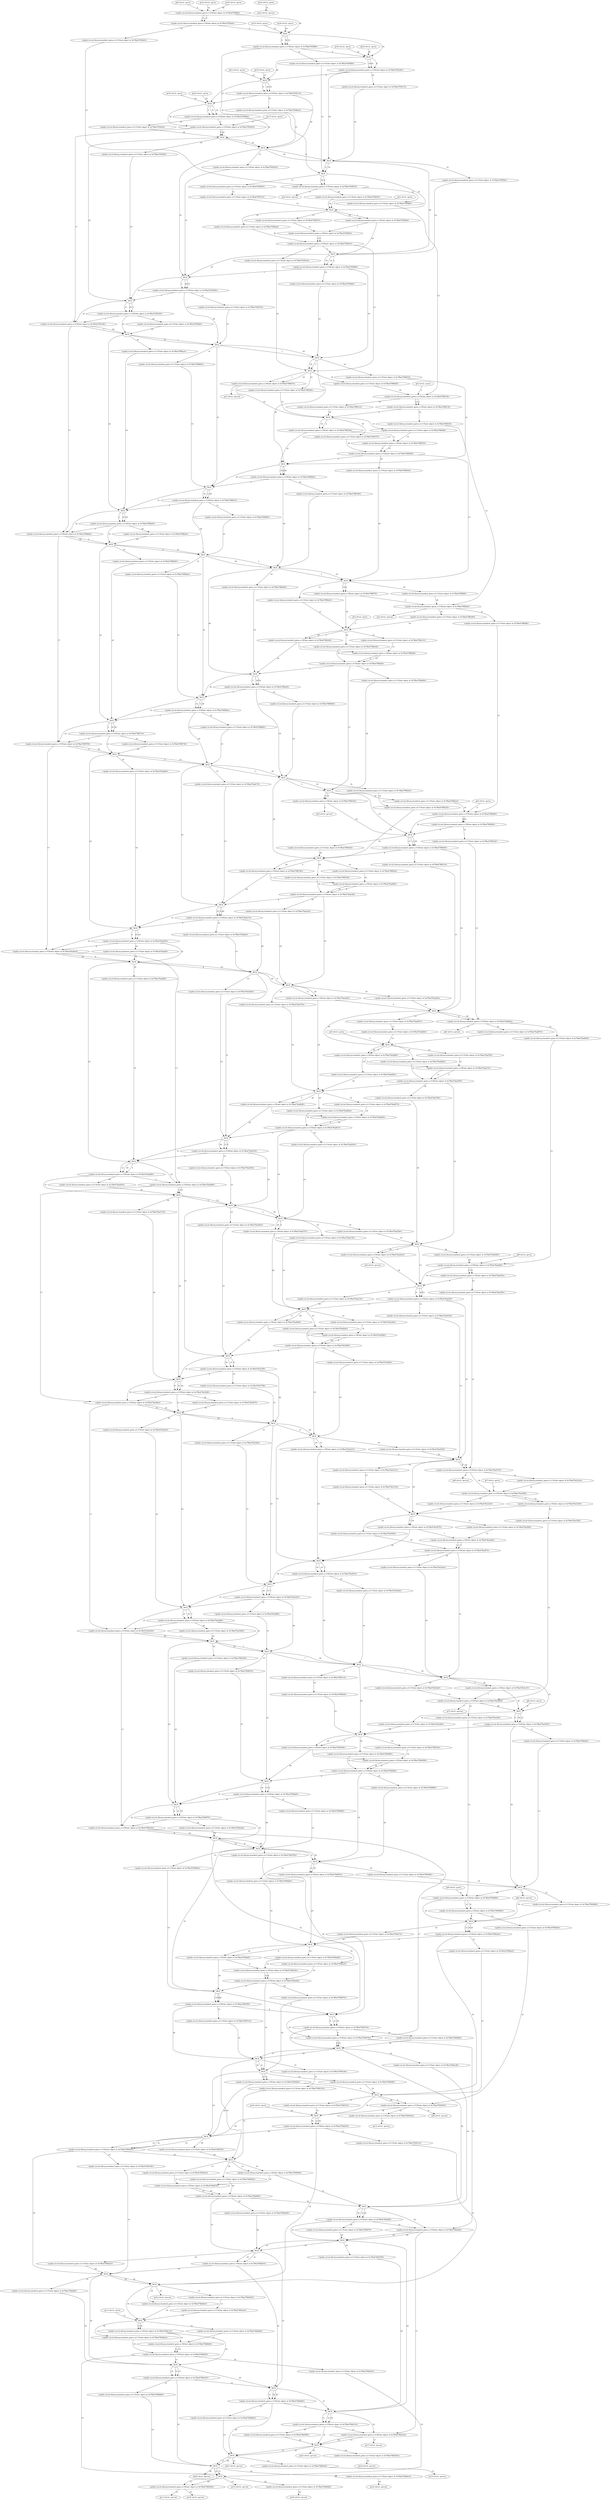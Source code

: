 digraph G {
0 [label="q(0) (d=2), op=in", qubits="0", matrix="None", ancilla=false];
1 [label="q(1) (d=2), op=in", qubits="1", matrix="None", ancilla=false];
2 [label="q(2) (d=2), op=in", qubits="2", matrix="None", ancilla=false];
3 [label="q(3) (d=2), op=in", qubits="3", matrix="None", ancilla=false];
4 [label="q(4) (d=2), op=in", qubits="4", matrix="None", ancilla=false];
5 [label="q(5) (d=2), op=in", qubits="5", matrix="None", ancilla=false];
6 [label="q(6) (d=2), op=in", qubits="6", matrix="None", ancilla=false];
7 [label="q(7) (d=2), op=in", qubits="7", matrix="None", ancilla=false];
8 [label="q(8) (d=2), op=in", qubits="8", matrix="None", ancilla=false];
9 [label="q(9) (d=2), op=in", qubits="9", matrix="None", ancilla=false];
10 [label="q(10) (d=2), op=in", qubits="10", matrix="None", ancilla=false];
11 [label="q(11) (d=2), op=in", qubits="11", matrix="None", ancilla=false];
12 [label="q(12) (d=2), op=in", qubits="12", matrix="None", ancilla=false];
13 [label="q(13) (d=2), op=in", qubits="13", matrix="None", ancilla=false];
14 [label="q(14) (d=2), op=in", qubits="14", matrix="None", ancilla=false];
15 [label="q(15) (d=2), op=in", qubits="15", matrix="None", ancilla=false];
16 [label="q(16) (d=2), op=in", qubits="16", matrix="None", ancilla=false];
17 [label="q(17) (d=2), op=in", qubits="17", matrix="None", ancilla=false];
18 [label="q(18) (d=2), op=in", qubits="18", matrix="None", ancilla=true];
19 [label="q(19) (d=2), op=in", qubits="19", matrix="None", ancilla=true];
20 [label="q(20) (d=2), op=in", qubits="20", matrix="None", ancilla=true];
21 [label="q(21) (d=2), op=in", qubits="21", matrix="None", ancilla=true];
22 [label="q(22) (d=2), op=in", qubits="22", matrix="None", ancilla=true];
23 [label="q(23) (d=2), op=in", qubits="23", matrix="None", ancilla=false];
24 [label="<qiskit.circuit.library.standard_gates.x.CCXGate object at 0x7f8a4795ff40>", qubits="0,12,18", matrix="[[0, 1], [1, 0]]"];
25 [label="<qiskit.circuit.library.standard_gates.x.CXGate object at 0x7f8a4795feb0>", qubits="0,12", matrix="[[0, 1], [1, 0]]"];
26 [label="<qiskit.circuit.library.standard_gates.u3.U3Gate object at 0x7f8a4795fdc0>", qubits="12", matrix="[[0, 1], [1, 0]]"];
27 [label="MCX", qubits="0,13,18,19", matrix="[[0, 1], [1, 0]]"];
28 [label="<qiskit.circuit.library.standard_gates.x.CCXGate object at 0x7f8a4795fdf0>", qubits="0,18,13", matrix="[[0, 1], [1, 0]]"];
29 [label="<qiskit.circuit.library.standard_gates.u3.U3Gate object at 0x7f8a4795fd90>", qubits="13", matrix="[[0, 1], [1, 0]]"];
30 [label="MCX", qubits="0,14,19,20", matrix="[[0, 1], [1, 0]]"];
31 [label="<qiskit.circuit.library.standard_gates.x.CCXGate object at 0x7f8a4795fcd0>", qubits="0,19,14", matrix="[[0, 1], [1, 0]]"];
32 [label="<qiskit.circuit.library.standard_gates.u3.U3Gate object at 0x7f8a4795fc70>", qubits="14", matrix="[[0, 1], [1, 0]]"];
33 [label="MCX", qubits="0,15,20,21", matrix="[[0, 1], [1, 0]]"];
34 [label="<qiskit.circuit.library.standard_gates.x.CCXGate object at 0x7f8a4795fc10>", qubits="0,20,15", matrix="[[0, 1], [1, 0]]"];
35 [label="<qiskit.circuit.library.standard_gates.u3.U3Gate object at 0x7f8a4795fbe0>", qubits="15", matrix="[[0, 1], [1, 0]]"];
36 [label="MCX", qubits="0,16,21,22", matrix="[[0, 1], [1, 0]]"];
37 [label="<qiskit.circuit.library.standard_gates.x.CCXGate object at 0x7f8a4795fb80>", qubits="0,21,16", matrix="[[0, 1], [1, 0]]"];
38 [label="<qiskit.circuit.library.standard_gates.x.CCXGate object at 0x7f8a4795fb50>", qubits="0,22,17", matrix="[[0, 1], [1, 0]]"];
39 [label="<qiskit.circuit.library.standard_gates.u3.U3Gate object at 0x7f8a4795fac0>", qubits="16", matrix="[[0, 1], [1, 0]]"];
40 [label="MCX", qubits="0,16,21,22", matrix="[[0, 1], [1, 0]]"];
41 [label="MCX", qubits="0,15,20,21", matrix="[[0, 1], [1, 0]]"];
42 [label="MCX", qubits="0,14,19,20", matrix="[[0, 1], [1, 0]]"];
43 [label="MCX", qubits="0,13,18,19", matrix="[[0, 1], [1, 0]]"];
44 [label="<qiskit.circuit.library.standard_gates.x.CCXGate object at 0x7f8a4795f970>", qubits="0,12,18", matrix="[[0, 1], [1, 0]]"];
45 [label="<qiskit.circuit.library.standard_gates.u3.U3Gate object at 0x7f8a4795f910>", qubits="18", matrix="[[0, 1], [1, 0]]"];
46 [label="<qiskit.circuit.library.standard_gates.u3.U3Gate object at 0x7f8a4795f880>", qubits="12", matrix="[[0, 1], [1, 0]]"];
47 [label="<qiskit.circuit.library.standard_gates.u3.U3Gate object at 0x7f8a4795f850>", qubits="13", matrix="[[0, 1], [1, 0]]"];
48 [label="<qiskit.circuit.library.standard_gates.u3.U3Gate object at 0x7f8a4795f7c0>", qubits="13", matrix="[[0, 1], [1, 0]]"];
49 [label="MCX", qubits="1,13,18,19", matrix="[[0, 1], [1, 0]]"];
50 [label="<qiskit.circuit.library.standard_gates.x.CXGate object at 0x7f8a4795f6d0>", qubits="1,19", matrix="[[0, 1], [1, 0]]"];
51 [label="<qiskit.circuit.library.standard_gates.u3.U3Gate object at 0x7f8a4795f6a0>", qubits="18", matrix="[[0, 1], [1, 0]]"];
52 [label="<qiskit.circuit.library.standard_gates.u3.U3Gate object at 0x7f8a4795f670>", qubits="13", matrix="[[0, 1], [1, 0]]"];
53 [label="<qiskit.circuit.library.standard_gates.x.CXGate object at 0x7f8a4795f640>", qubits="1,13", matrix="[[0, 1], [1, 0]]"];
54 [label="<qiskit.circuit.library.standard_gates.x.CCXGate object at 0x7f8a4795f610>", qubits="1,18,13", matrix="[[0, 1], [1, 0]]"];
55 [label="<qiskit.circuit.library.standard_gates.u3.U3Gate object at 0x7f8a4795f5e0>", qubits="18", matrix="[[0, 1], [1, 0]]"];
56 [label="<qiskit.circuit.library.standard_gates.u3.U3Gate object at 0x7f8a4795f5b0>", qubits="14", matrix="[[0, 1], [1, 0]]"];
57 [label="MCX", qubits="1,14,19,20", matrix="[[0, 1], [1, 0]]"];
58 [label="<qiskit.circuit.library.standard_gates.x.CCXGate object at 0x7f8a4795f4f0>", qubits="1,19,14", matrix="[[0, 1], [1, 0]]"];
59 [label="<qiskit.circuit.library.standard_gates.u3.U3Gate object at 0x7f8a4795f460>", qubits="14", matrix="[[0, 1], [1, 0]]"];
60 [label="<qiskit.circuit.library.standard_gates.u3.U3Gate object at 0x7f8a4795f430>", qubits="15", matrix="[[0, 1], [1, 0]]"];
61 [label="MCX", qubits="1,15,20,21", matrix="[[0, 1], [1, 0]]"];
62 [label="<qiskit.circuit.library.standard_gates.x.CCXGate object at 0x7f8a4795f340>", qubits="1,20,15", matrix="[[0, 1], [1, 0]]"];
63 [label="<qiskit.circuit.library.standard_gates.u3.U3Gate object at 0x7f8a4795f310>", qubits="15", matrix="[[0, 1], [1, 0]]"];
64 [label="<qiskit.circuit.library.standard_gates.u3.U3Gate object at 0x7f8a4795f280>", qubits="16", matrix="[[0, 1], [1, 0]]"];
65 [label="MCX", qubits="1,16,21,22", matrix="[[0, 1], [1, 0]]"];
66 [label="<qiskit.circuit.library.standard_gates.x.CCXGate object at 0x7f8a4795f160>", qubits="1,21,16", matrix="[[0, 1], [1, 0]]"];
67 [label="<qiskit.circuit.library.standard_gates.x.CCXGate object at 0x7f8a4795f100>", qubits="1,22,17", matrix="[[0, 1], [1, 0]]"];
68 [label="<qiskit.circuit.library.standard_gates.u3.U3Gate object at 0x7f8a4795f0d0>", qubits="16", matrix="[[0, 1], [1, 0]]"];
69 [label="MCX", qubits="1,16,21,22", matrix="[[0, 1], [1, 0]]"];
70 [label="MCX", qubits="1,15,20,21", matrix="[[0, 1], [1, 0]]"];
71 [label="MCX", qubits="1,14,19,20", matrix="[[0, 1], [1, 0]]"];
72 [label="MCX", qubits="1,13,18,19", matrix="[[0, 1], [1, 0]]"];
73 [label="<qiskit.circuit.library.standard_gates.x.CXGate object at 0x7f8a479f6070>", qubits="1,19", matrix="[[0, 1], [1, 0]]"];
74 [label="<qiskit.circuit.library.standard_gates.u3.U3Gate object at 0x7f8a479f60d0>", qubits="18", matrix="[[0, 1], [1, 0]]"];
75 [label="<qiskit.circuit.library.standard_gates.x.CCXGate object at 0x7f8a479f6100>", qubits="2,12,18", matrix="[[0, 1], [1, 0]]"];
76 [label="<qiskit.circuit.library.standard_gates.x.CXGate object at 0x7f8a479f6130>", qubits="2,12", matrix="[[0, 1], [1, 0]]"];
77 [label="<qiskit.circuit.library.standard_gates.u3.U3Gate object at 0x7f8a479f61c0>", qubits="18", matrix="[[0, 1], [1, 0]]"];
78 [label="<qiskit.circuit.library.standard_gates.u3.U3Gate object at 0x7f8a479f61f0>", qubits="12", matrix="[[0, 1], [1, 0]]"];
79 [label="<qiskit.circuit.library.standard_gates.u3.U3Gate object at 0x7f8a479f6280>", qubits="13", matrix="[[0, 1], [1, 0]]"];
80 [label="MCX", qubits="2,13,18,19", matrix="[[0, 1], [1, 0]]"];
81 [label="<qiskit.circuit.library.standard_gates.x.CXGate object at 0x7f8a479f6340>", qubits="2,19", matrix="[[0, 1], [1, 0]]"];
82 [label="<qiskit.circuit.library.standard_gates.u3.U3Gate object at 0x7f8a479f6370>", qubits="18", matrix="[[0, 1], [1, 0]]"];
83 [label="<qiskit.circuit.library.standard_gates.u3.U3Gate object at 0x7f8a479f64f0>", qubits="13", matrix="[[0, 1], [1, 0]]"];
84 [label="<qiskit.circuit.library.standard_gates.x.CXGate object at 0x7f8a479f6550>", qubits="2,13", matrix="[[0, 1], [1, 0]]"];
85 [label="<qiskit.circuit.library.standard_gates.x.CCXGate object at 0x7f8a479f6580>", qubits="2,18,13", matrix="[[0, 1], [1, 0]]"];
86 [label="<qiskit.circuit.library.standard_gates.u3.U3Gate object at 0x7f8a479f65e0>", qubits="18", matrix="[[0, 1], [1, 0]]"];
87 [label="<qiskit.circuit.library.standard_gates.u3.U3Gate object at 0x7f8a479f6610>", qubits="14", matrix="[[0, 1], [1, 0]]"];
88 [label="MCX", qubits="2,14,19,20", matrix="[[0, 1], [1, 0]]"];
89 [label="<qiskit.circuit.library.standard_gates.x.CCXGate object at 0x7f8a479f66d0>", qubits="2,19,14", matrix="[[0, 1], [1, 0]]"];
90 [label="<qiskit.circuit.library.standard_gates.u3.U3Gate object at 0x7f8a479f6760>", qubits="14", matrix="[[0, 1], [1, 0]]"];
91 [label="<qiskit.circuit.library.standard_gates.u3.U3Gate object at 0x7f8a479f6850>", qubits="15", matrix="[[0, 1], [1, 0]]"];
92 [label="MCX", qubits="2,15,20,21", matrix="[[0, 1], [1, 0]]"];
93 [label="<qiskit.circuit.library.standard_gates.x.CCXGate object at 0x7f8a479f6910>", qubits="2,20,15", matrix="[[0, 1], [1, 0]]"];
94 [label="<qiskit.circuit.library.standard_gates.u3.U3Gate object at 0x7f8a479f6940>", qubits="15", matrix="[[0, 1], [1, 0]]"];
95 [label="<qiskit.circuit.library.standard_gates.u3.U3Gate object at 0x7f8a479f6ac0>", qubits="16", matrix="[[0, 1], [1, 0]]"];
96 [label="MCX", qubits="2,16,21,22", matrix="[[0, 1], [1, 0]]"];
97 [label="<qiskit.circuit.library.standard_gates.x.CCXGate object at 0x7f8a479f6b50>", qubits="2,21,16", matrix="[[0, 1], [1, 0]]"];
98 [label="<qiskit.circuit.library.standard_gates.x.CCXGate object at 0x7f8a479f6bb0>", qubits="2,22,17", matrix="[[0, 1], [1, 0]]"];
99 [label="<qiskit.circuit.library.standard_gates.u3.U3Gate object at 0x7f8a479f6be0>", qubits="16", matrix="[[0, 1], [1, 0]]"];
100 [label="MCX", qubits="2,16,21,22", matrix="[[0, 1], [1, 0]]"];
101 [label="MCX", qubits="2,15,20,21", matrix="[[0, 1], [1, 0]]"];
102 [label="MCX", qubits="2,14,19,20", matrix="[[0, 1], [1, 0]]"];
103 [label="MCX", qubits="2,13,18,19", matrix="[[0, 1], [1, 0]]"];
104 [label="<qiskit.circuit.library.standard_gates.x.CXGate object at 0x7f8a479f6f70>", qubits="2,19", matrix="[[0, 1], [1, 0]]"];
105 [label="<qiskit.circuit.library.standard_gates.u3.U3Gate object at 0x7f8a479f6f40>", qubits="18", matrix="[[0, 1], [1, 0]]"];
106 [label="<qiskit.circuit.library.standard_gates.x.CCXGate object at 0x7f8a479f6eb0>", qubits="2,12,18", matrix="[[0, 1], [1, 0]]"];
107 [label="<qiskit.circuit.library.standard_gates.u3.U3Gate object at 0x7f8a479f6e80>", qubits="18", matrix="[[0, 1], [1, 0]]"];
108 [label="<qiskit.circuit.library.standard_gates.u3.U3Gate object at 0x7f8a479f6df0>", qubits="12", matrix="[[0, 1], [1, 0]]"];
109 [label="<qiskit.circuit.library.standard_gates.u3.U3Gate object at 0x7f8a479f6dc0>", qubits="13", matrix="[[0, 1], [1, 0]]"];
110 [label="MCX", qubits="3,13,18,19", matrix="[[0, 1], [1, 0]]"];
111 [label="<qiskit.circuit.library.standard_gates.x.CXGate object at 0x7f8a479f6cd0>", qubits="3,19", matrix="[[0, 1], [1, 0]]"];
112 [label="<qiskit.circuit.library.standard_gates.u3.U3Gate object at 0x7f8a479f6c40>", qubits="18", matrix="[[0, 1], [1, 0]]"];
113 [label="<qiskit.circuit.library.standard_gates.u3.U3Gate object at 0x7f8a479f6c10>", qubits="13", matrix="[[0, 1], [1, 0]]"];
114 [label="<qiskit.circuit.library.standard_gates.x.CXGate object at 0x7f8a479f6b80>", qubits="3,13", matrix="[[0, 1], [1, 0]]"];
115 [label="<qiskit.circuit.library.standard_gates.x.CCXGate object at 0x7f8a479f6af0>", qubits="3,18,13", matrix="[[0, 1], [1, 0]]"];
116 [label="<qiskit.circuit.library.standard_gates.u3.U3Gate object at 0x7f8a479f6a90>", qubits="18", matrix="[[0, 1], [1, 0]]"];
117 [label="<qiskit.circuit.library.standard_gates.u3.U3Gate object at 0x7f8a479f6a60>", qubits="14", matrix="[[0, 1], [1, 0]]"];
118 [label="MCX", qubits="3,14,19,20", matrix="[[0, 1], [1, 0]]"];
119 [label="<qiskit.circuit.library.standard_gates.x.CCXGate object at 0x7f8a479f6a00>", qubits="3,19,14", matrix="[[0, 1], [1, 0]]"];
120 [label="<qiskit.circuit.library.standard_gates.u3.U3Gate object at 0x7f8a479f69d0>", qubits="14", matrix="[[0, 1], [1, 0]]"];
121 [label="<qiskit.circuit.library.standard_gates.u3.U3Gate object at 0x7f8a479f69a0>", qubits="15", matrix="[[0, 1], [1, 0]]"];
122 [label="MCX", qubits="3,15,20,21", matrix="[[0, 1], [1, 0]]"];
123 [label="<qiskit.circuit.library.standard_gates.x.CCXGate object at 0x7f8a479f68e0>", qubits="3,20,15", matrix="[[0, 1], [1, 0]]"];
124 [label="<qiskit.circuit.library.standard_gates.u3.U3Gate object at 0x7f8a479f68b0>", qubits="15", matrix="[[0, 1], [1, 0]]"];
125 [label="<qiskit.circuit.library.standard_gates.u3.U3Gate object at 0x7f8a479f6820>", qubits="16", matrix="[[0, 1], [1, 0]]"];
126 [label="MCX", qubits="3,16,21,22", matrix="[[0, 1], [1, 0]]"];
127 [label="<qiskit.circuit.library.standard_gates.x.CCXGate object at 0x7f8a479f67c0>", qubits="3,21,16", matrix="[[0, 1], [1, 0]]"];
128 [label="<qiskit.circuit.library.standard_gates.x.CCXGate object at 0x7f8a479f6790>", qubits="3,22,17", matrix="[[0, 1], [1, 0]]"];
129 [label="<qiskit.circuit.library.standard_gates.u3.U3Gate object at 0x7f8a479f6730>", qubits="16", matrix="[[0, 1], [1, 0]]"];
130 [label="MCX", qubits="3,16,21,22", matrix="[[0, 1], [1, 0]]"];
131 [label="MCX", qubits="3,15,20,21", matrix="[[0, 1], [1, 0]]"];
132 [label="MCX", qubits="3,14,19,20", matrix="[[0, 1], [1, 0]]"];
133 [label="MCX", qubits="3,13,18,19", matrix="[[0, 1], [1, 0]]"];
134 [label="<qiskit.circuit.library.standard_gates.x.CXGate object at 0x7f8a479f6520>", qubits="3,19", matrix="[[0, 1], [1, 0]]"];
135 [label="<qiskit.circuit.library.standard_gates.u3.U3Gate object at 0x7f8a479f64c0>", qubits="18", matrix="[[0, 1], [1, 0]]"];
136 [label="<qiskit.circuit.library.standard_gates.x.CCXGate object at 0x7f8a479f6490>", qubits="4,12,18", matrix="[[0, 1], [1, 0]]"];
137 [label="<qiskit.circuit.library.standard_gates.x.CXGate object at 0x7f8a479f6460>", qubits="4,12", matrix="[[0, 1], [1, 0]]"];
138 [label="MCX", qubits="4,13,18,19", matrix="[[0, 1], [1, 0]]"];
139 [label="<qiskit.circuit.library.standard_gates.x.CCXGate object at 0x7f8a479f6400>", qubits="4,18,13", matrix="[[0, 1], [1, 0]]"];
140 [label="<qiskit.circuit.library.standard_gates.u3.U3Gate object at 0x7f8a479f63d0>", qubits="19", matrix="[[0, 1], [1, 0]]"];
141 [label="<qiskit.circuit.library.standard_gates.u3.U3Gate object at 0x7f8a479f63a0>", qubits="12", matrix="[[0, 1], [1, 0]]"];
142 [label="<qiskit.circuit.library.standard_gates.u3.U3Gate object at 0x7f8a479f6310>", qubits="13", matrix="[[0, 1], [1, 0]]"];
143 [label="<qiskit.circuit.library.standard_gates.u3.U3Gate object at 0x7f8a479f62e0>", qubits="14", matrix="[[0, 1], [1, 0]]"];
144 [label="<qiskit.circuit.library.standard_gates.u3.U3Gate object at 0x7f8a479f6250>", qubits="14", matrix="[[0, 1], [1, 0]]"];
145 [label="MCX", qubits="4,14,19,20", matrix="[[0, 1], [1, 0]]"];
146 [label="<qiskit.circuit.library.standard_gates.x.CXGate object at 0x7f8a479f6190>", qubits="4,20", matrix="[[0, 1], [1, 0]]"];
147 [label="<qiskit.circuit.library.standard_gates.u3.U3Gate object at 0x7f8a479f6160>", qubits="19", matrix="[[0, 1], [1, 0]]"];
148 [label="<qiskit.circuit.library.standard_gates.u3.U3Gate object at 0x7f8a479f60a0>", qubits="14", matrix="[[0, 1], [1, 0]]"];
149 [label="<qiskit.circuit.library.standard_gates.x.CXGate object at 0x7f8a478add00>", qubits="4,14", matrix="[[0, 1], [1, 0]]"];
150 [label="<qiskit.circuit.library.standard_gates.x.CCXGate object at 0x7f8a478adcd0>", qubits="4,19,14", matrix="[[0, 1], [1, 0]]"];
151 [label="<qiskit.circuit.library.standard_gates.u3.U3Gate object at 0x7f8a478adca0>", qubits="19", matrix="[[0, 1], [1, 0]]"];
152 [label="<qiskit.circuit.library.standard_gates.u3.U3Gate object at 0x7f8a478adc70>", qubits="15", matrix="[[0, 1], [1, 0]]"];
153 [label="MCX", qubits="4,15,20,21", matrix="[[0, 1], [1, 0]]"];
154 [label="<qiskit.circuit.library.standard_gates.x.CCXGate object at 0x7f8a478adc10>", qubits="4,20,15", matrix="[[0, 1], [1, 0]]"];
155 [label="<qiskit.circuit.library.standard_gates.u3.U3Gate object at 0x7f8a478adbe0>", qubits="15", matrix="[[0, 1], [1, 0]]"];
156 [label="<qiskit.circuit.library.standard_gates.u3.U3Gate object at 0x7f8a478adbb0>", qubits="16", matrix="[[0, 1], [1, 0]]"];
157 [label="MCX", qubits="4,16,21,22", matrix="[[0, 1], [1, 0]]"];
158 [label="<qiskit.circuit.library.standard_gates.x.CCXGate object at 0x7f8a478adb50>", qubits="4,21,16", matrix="[[0, 1], [1, 0]]"];
159 [label="<qiskit.circuit.library.standard_gates.x.CCXGate object at 0x7f8a478adb20>", qubits="4,22,17", matrix="[[0, 1], [1, 0]]"];
160 [label="<qiskit.circuit.library.standard_gates.u3.U3Gate object at 0x7f8a478adaf0>", qubits="16", matrix="[[0, 1], [1, 0]]"];
161 [label="MCX", qubits="4,16,21,22", matrix="[[0, 1], [1, 0]]"];
162 [label="MCX", qubits="4,15,20,21", matrix="[[0, 1], [1, 0]]"];
163 [label="MCX", qubits="4,14,19,20", matrix="[[0, 1], [1, 0]]"];
164 [label="<qiskit.circuit.library.standard_gates.x.CXGate object at 0x7f8a478ada30>", qubits="4,20", matrix="[[0, 1], [1, 0]]"];
165 [label="<qiskit.circuit.library.standard_gates.u3.U3Gate object at 0x7f8a478ada00>", qubits="19", matrix="[[0, 1], [1, 0]]"];
166 [label="MCX", qubits="4,13,18,19", matrix="[[0, 1], [1, 0]]"];
167 [label="<qiskit.circuit.library.standard_gates.x.CCXGate object at 0x7f8a478ad9a0>", qubits="4,12,18", matrix="[[0, 1], [1, 0]]"];
168 [label="<qiskit.circuit.library.standard_gates.u3.U3Gate object at 0x7f8a478ad970>", qubits="18", matrix="[[0, 1], [1, 0]]"];
169 [label="<qiskit.circuit.library.standard_gates.u3.U3Gate object at 0x7f8a478ad940>", qubits="12", matrix="[[0, 1], [1, 0]]"];
170 [label="<qiskit.circuit.library.standard_gates.u3.U3Gate object at 0x7f8a478ad910>", qubits="13", matrix="[[0, 1], [1, 0]]"];
171 [label="<qiskit.circuit.library.standard_gates.u3.U3Gate object at 0x7f8a478ad8e0>", qubits="13", matrix="[[0, 1], [1, 0]]"];
172 [label="MCX", qubits="5,13,18,19", matrix="[[0, 1], [1, 0]]"];
173 [label="<qiskit.circuit.library.standard_gates.x.CXGate object at 0x7f8a478ad880>", qubits="5,19", matrix="[[0, 1], [1, 0]]"];
174 [label="<qiskit.circuit.library.standard_gates.u3.U3Gate object at 0x7f8a478ad850>", qubits="18", matrix="[[0, 1], [1, 0]]"];
175 [label="<qiskit.circuit.library.standard_gates.u3.U3Gate object at 0x7f8a478ad820>", qubits="19", matrix="[[0, 1], [1, 0]]"];
176 [label="<qiskit.circuit.library.standard_gates.u3.U3Gate object at 0x7f8a478ad7f0>", qubits="13", matrix="[[0, 1], [1, 0]]"];
177 [label="<qiskit.circuit.library.standard_gates.x.CXGate object at 0x7f8a478ad7c0>", qubits="5,13", matrix="[[0, 1], [1, 0]]"];
178 [label="<qiskit.circuit.library.standard_gates.x.CCXGate object at 0x7f8a478ad790>", qubits="5,18,13", matrix="[[0, 1], [1, 0]]"];
179 [label="<qiskit.circuit.library.standard_gates.u3.U3Gate object at 0x7f8a478ad760>", qubits="18", matrix="[[0, 1], [1, 0]]"];
180 [label="<qiskit.circuit.library.standard_gates.u3.U3Gate object at 0x7f8a478ad730>", qubits="14", matrix="[[0, 1], [1, 0]]"];
181 [label="MCX", qubits="5,14,19,20", matrix="[[0, 1], [1, 0]]"];
182 [label="<qiskit.circuit.library.standard_gates.x.CXGate object at 0x7f8a478ad6d0>", qubits="5,20", matrix="[[0, 1], [1, 0]]"];
183 [label="<qiskit.circuit.library.standard_gates.u3.U3Gate object at 0x7f8a478ad6a0>", qubits="19", matrix="[[0, 1], [1, 0]]"];
184 [label="<qiskit.circuit.library.standard_gates.u3.U3Gate object at 0x7f8a478ad670>", qubits="14", matrix="[[0, 1], [1, 0]]"];
185 [label="<qiskit.circuit.library.standard_gates.x.CXGate object at 0x7f8a478ad640>", qubits="5,14", matrix="[[0, 1], [1, 0]]"];
186 [label="<qiskit.circuit.library.standard_gates.x.CCXGate object at 0x7f8a478ad610>", qubits="5,19,14", matrix="[[0, 1], [1, 0]]"];
187 [label="<qiskit.circuit.library.standard_gates.u3.U3Gate object at 0x7f8a478ad5e0>", qubits="19", matrix="[[0, 1], [1, 0]]"];
188 [label="<qiskit.circuit.library.standard_gates.u3.U3Gate object at 0x7f8a478ad5b0>", qubits="15", matrix="[[0, 1], [1, 0]]"];
189 [label="MCX", qubits="5,15,20,21", matrix="[[0, 1], [1, 0]]"];
190 [label="<qiskit.circuit.library.standard_gates.x.CCXGate object at 0x7f8a478ad550>", qubits="5,20,15", matrix="[[0, 1], [1, 0]]"];
191 [label="<qiskit.circuit.library.standard_gates.u3.U3Gate object at 0x7f8a478ad520>", qubits="15", matrix="[[0, 1], [1, 0]]"];
192 [label="<qiskit.circuit.library.standard_gates.u3.U3Gate object at 0x7f8a478ad4f0>", qubits="16", matrix="[[0, 1], [1, 0]]"];
193 [label="MCX", qubits="5,16,21,22", matrix="[[0, 1], [1, 0]]"];
194 [label="<qiskit.circuit.library.standard_gates.x.CCXGate object at 0x7f8a478ad490>", qubits="5,21,16", matrix="[[0, 1], [1, 0]]"];
195 [label="<qiskit.circuit.library.standard_gates.x.CCXGate object at 0x7f8a478ad460>", qubits="5,22,17", matrix="[[0, 1], [1, 0]]"];
196 [label="<qiskit.circuit.library.standard_gates.u3.U3Gate object at 0x7f8a478ad430>", qubits="16", matrix="[[0, 1], [1, 0]]"];
197 [label="MCX", qubits="5,16,21,22", matrix="[[0, 1], [1, 0]]"];
198 [label="MCX", qubits="5,15,20,21", matrix="[[0, 1], [1, 0]]"];
199 [label="MCX", qubits="5,14,19,20", matrix="[[0, 1], [1, 0]]"];
200 [label="<qiskit.circuit.library.standard_gates.x.CXGate object at 0x7f8a478ad370>", qubits="5,20", matrix="[[0, 1], [1, 0]]"];
201 [label="<qiskit.circuit.library.standard_gates.u3.U3Gate object at 0x7f8a478ad340>", qubits="19", matrix="[[0, 1], [1, 0]]"];
202 [label="MCX", qubits="5,13,18,19", matrix="[[0, 1], [1, 0]]"];
203 [label="<qiskit.circuit.library.standard_gates.x.CXGate object at 0x7f8a478ad2e0>", qubits="5,19", matrix="[[0, 1], [1, 0]]"];
204 [label="<qiskit.circuit.library.standard_gates.u3.U3Gate object at 0x7f8a478ad2b0>", qubits="18", matrix="[[0, 1], [1, 0]]"];
205 [label="<qiskit.circuit.library.standard_gates.x.CCXGate object at 0x7f8a478ad280>", qubits="6,12,18", matrix="[[0, 1], [1, 0]]"];
206 [label="<qiskit.circuit.library.standard_gates.x.CXGate object at 0x7f8a478ad250>", qubits="6,12", matrix="[[0, 1], [1, 0]]"];
207 [label="MCX", qubits="6,13,18,19", matrix="[[0, 1], [1, 0]]"];
208 [label="<qiskit.circuit.library.standard_gates.x.CCXGate object at 0x7f8a478ad1f0>", qubits="6,18,13", matrix="[[0, 1], [1, 0]]"];
209 [label="<qiskit.circuit.library.standard_gates.u3.U3Gate object at 0x7f8a478ad1c0>", qubits="19", matrix="[[0, 1], [1, 0]]"];
210 [label="<qiskit.circuit.library.standard_gates.u3.U3Gate object at 0x7f8a478ad190>", qubits="12", matrix="[[0, 1], [1, 0]]"];
211 [label="<qiskit.circuit.library.standard_gates.u3.U3Gate object at 0x7f8a478ad160>", qubits="13", matrix="[[0, 1], [1, 0]]"];
212 [label="<qiskit.circuit.library.standard_gates.u3.U3Gate object at 0x7f8a478ad130>", qubits="14", matrix="[[0, 1], [1, 0]]"];
213 [label="MCX", qubits="6,14,19,20", matrix="[[0, 1], [1, 0]]"];
214 [label="<qiskit.circuit.library.standard_gates.x.CXGate object at 0x7f8a478ad0d0>", qubits="6,20", matrix="[[0, 1], [1, 0]]"];
215 [label="<qiskit.circuit.library.standard_gates.u3.U3Gate object at 0x7f8a478ad0a0>", qubits="19", matrix="[[0, 1], [1, 0]]"];
216 [label="<qiskit.circuit.library.standard_gates.u3.U3Gate object at 0x7f8a478a5a00>", qubits="14", matrix="[[0, 1], [1, 0]]"];
217 [label="<qiskit.circuit.library.standard_gates.x.CXGate object at 0x7f8a478a59d0>", qubits="6,14", matrix="[[0, 1], [1, 0]]"];
218 [label="<qiskit.circuit.library.standard_gates.x.CCXGate object at 0x7f8a478a5940>", qubits="6,19,14", matrix="[[0, 1], [1, 0]]"];
219 [label="<qiskit.circuit.library.standard_gates.u3.U3Gate object at 0x7f8a478a58b0>", qubits="19", matrix="[[0, 1], [1, 0]]"];
220 [label="<qiskit.circuit.library.standard_gates.u3.U3Gate object at 0x7f8a478a5820>", qubits="15", matrix="[[0, 1], [1, 0]]"];
221 [label="MCX", qubits="6,15,20,21", matrix="[[0, 1], [1, 0]]"];
222 [label="<qiskit.circuit.library.standard_gates.x.CCXGate object at 0x7f8a478a5790>", qubits="6,20,15", matrix="[[0, 1], [1, 0]]"];
223 [label="<qiskit.circuit.library.standard_gates.u3.U3Gate object at 0x7f8a478a5760>", qubits="15", matrix="[[0, 1], [1, 0]]"];
224 [label="<qiskit.circuit.library.standard_gates.u3.U3Gate object at 0x7f8a478a5730>", qubits="16", matrix="[[0, 1], [1, 0]]"];
225 [label="MCX", qubits="6,16,21,22", matrix="[[0, 1], [1, 0]]"];
226 [label="<qiskit.circuit.library.standard_gates.x.CCXGate object at 0x7f8a478a56d0>", qubits="6,21,16", matrix="[[0, 1], [1, 0]]"];
227 [label="<qiskit.circuit.library.standard_gates.x.CCXGate object at 0x7f8a478a56a0>", qubits="6,22,17", matrix="[[0, 1], [1, 0]]"];
228 [label="<qiskit.circuit.library.standard_gates.u3.U3Gate object at 0x7f8a478a5670>", qubits="16", matrix="[[0, 1], [1, 0]]"];
229 [label="MCX", qubits="6,16,21,22", matrix="[[0, 1], [1, 0]]"];
230 [label="MCX", qubits="6,15,20,21", matrix="[[0, 1], [1, 0]]"];
231 [label="MCX", qubits="6,14,19,20", matrix="[[0, 1], [1, 0]]"];
232 [label="<qiskit.circuit.library.standard_gates.x.CXGate object at 0x7f8a478a54c0>", qubits="6,20", matrix="[[0, 1], [1, 0]]"];
233 [label="<qiskit.circuit.library.standard_gates.u3.U3Gate object at 0x7f8a478a5430>", qubits="19", matrix="[[0, 1], [1, 0]]"];
234 [label="MCX", qubits="6,13,18,19", matrix="[[0, 1], [1, 0]]"];
235 [label="<qiskit.circuit.library.standard_gates.x.CCXGate object at 0x7f8a478a5370>", qubits="6,12,18", matrix="[[0, 1], [1, 0]]"];
236 [label="<qiskit.circuit.library.standard_gates.u3.U3Gate object at 0x7f8a478a52e0>", qubits="12", matrix="[[0, 1], [1, 0]]"];
237 [label="<qiskit.circuit.library.standard_gates.x.CCXGate object at 0x7f8a478a5280>", qubits="7,12,18", matrix="[[0, 1], [1, 0]]"];
238 [label="<qiskit.circuit.library.standard_gates.x.CXGate object at 0x7f8a478a5250>", qubits="7,12", matrix="[[0, 1], [1, 0]]"];
239 [label="<qiskit.circuit.library.standard_gates.u3.U3Gate object at 0x7f8a478a5220>", qubits="18", matrix="[[0, 1], [1, 0]]"];
240 [label="<qiskit.circuit.library.standard_gates.u3.U3Gate object at 0x7f8a478a51f0>", qubits="12", matrix="[[0, 1], [1, 0]]"];
241 [label="<qiskit.circuit.library.standard_gates.u3.U3Gate object at 0x7f8a478a51c0>", qubits="13", matrix="[[0, 1], [1, 0]]"];
242 [label="<qiskit.circuit.library.standard_gates.u3.U3Gate object at 0x7f8a478a5130>", qubits="13", matrix="[[0, 1], [1, 0]]"];
243 [label="MCX", qubits="7,13,18,19", matrix="[[0, 1], [1, 0]]"];
244 [label="<qiskit.circuit.library.standard_gates.x.CXGate object at 0x7f8a478a5070>", qubits="7,19", matrix="[[0, 1], [1, 0]]"];
245 [label="<qiskit.circuit.library.standard_gates.u3.U3Gate object at 0x7f8a478a5040>", qubits="18", matrix="[[0, 1], [1, 0]]"];
246 [label="<qiskit.circuit.library.standard_gates.u3.U3Gate object at 0x7f8a478a5fd0>", qubits="13", matrix="[[0, 1], [1, 0]]"];
247 [label="<qiskit.circuit.library.standard_gates.x.CXGate object at 0x7f8a478a5a60>", qubits="7,13", matrix="[[0, 1], [1, 0]]"];
248 [label="<qiskit.circuit.library.standard_gates.x.CCXGate object at 0x7f8a478a5f70>", qubits="7,18,13", matrix="[[0, 1], [1, 0]]"];
249 [label="MCX", qubits="7,14,19,20", matrix="[[0, 1], [1, 0]]"];
250 [label="<qiskit.circuit.library.standard_gates.x.CCXGate object at 0x7f8a478a5f10>", qubits="7,19,14", matrix="[[0, 1], [1, 0]]"];
251 [label="<qiskit.circuit.library.standard_gates.u3.U3Gate object at 0x7f8a478a5ee0>", qubits="18", matrix="[[0, 1], [1, 0]]"];
252 [label="<qiskit.circuit.library.standard_gates.u3.U3Gate object at 0x7f8a478a5eb0>", qubits="14", matrix="[[0, 1], [1, 0]]"];
253 [label="<qiskit.circuit.library.standard_gates.u3.U3Gate object at 0x7f8a478a5e80>", qubits="15", matrix="[[0, 1], [1, 0]]"];
254 [label="MCX", qubits="7,15,20,21", matrix="[[0, 1], [1, 0]]"];
255 [label="<qiskit.circuit.library.standard_gates.x.CCXGate object at 0x7f8a478a5e20>", qubits="7,20,15", matrix="[[0, 1], [1, 0]]"];
256 [label="<qiskit.circuit.library.standard_gates.u3.U3Gate object at 0x7f8a478a5df0>", qubits="15", matrix="[[0, 1], [1, 0]]"];
257 [label="<qiskit.circuit.library.standard_gates.u3.U3Gate object at 0x7f8a478a5dc0>", qubits="16", matrix="[[0, 1], [1, 0]]"];
258 [label="MCX", qubits="7,16,21,22", matrix="[[0, 1], [1, 0]]"];
259 [label="<qiskit.circuit.library.standard_gates.x.CCXGate object at 0x7f8a478a5d60>", qubits="7,21,16", matrix="[[0, 1], [1, 0]]"];
260 [label="<qiskit.circuit.library.standard_gates.x.CCXGate object at 0x7f8a478a5d30>", qubits="7,22,17", matrix="[[0, 1], [1, 0]]"];
261 [label="<qiskit.circuit.library.standard_gates.u3.U3Gate object at 0x7f8a478a5d00>", qubits="16", matrix="[[0, 1], [1, 0]]"];
262 [label="MCX", qubits="7,16,21,22", matrix="[[0, 1], [1, 0]]"];
263 [label="MCX", qubits="7,15,20,21", matrix="[[0, 1], [1, 0]]"];
264 [label="MCX", qubits="7,14,19,20", matrix="[[0, 1], [1, 0]]"];
265 [label="MCX", qubits="7,13,18,19", matrix="[[0, 1], [1, 0]]"];
266 [label="<qiskit.circuit.library.standard_gates.x.CXGate object at 0x7f8a478a5c10>", qubits="7,19", matrix="[[0, 1], [1, 0]]"];
267 [label="<qiskit.circuit.library.standard_gates.u3.U3Gate object at 0x7f8a478a5be0>", qubits="18", matrix="[[0, 1], [1, 0]]"];
268 [label="<qiskit.circuit.library.standard_gates.x.CCXGate object at 0x7f8a478a5bb0>", qubits="7,12,18", matrix="[[0, 1], [1, 0]]"];
269 [label="MCX", qubits="8,13,18,19", matrix="[[0, 1], [1, 0]]"];
270 [label="<qiskit.circuit.library.standard_gates.x.CCXGate object at 0x7f8a478a5b50>", qubits="8,18,13", matrix="[[0, 1], [1, 0]]"];
271 [label="<qiskit.circuit.library.standard_gates.u3.U3Gate object at 0x7f8a478a5a90>", qubits="19", matrix="[[0, 1], [1, 0]]"];
272 [label="<qiskit.circuit.library.standard_gates.u3.U3Gate object at 0x7f8a478a5af0>", qubits="12", matrix="[[0, 1], [1, 0]]"];
273 [label="<qiskit.circuit.library.standard_gates.u3.U3Gate object at 0x7f8a479f00a0>", qubits="13", matrix="[[0, 1], [1, 0]]"];
274 [label="<qiskit.circuit.library.standard_gates.u3.U3Gate object at 0x7f8a479f01c0>", qubits="14", matrix="[[0, 1], [1, 0]]"];
275 [label="<qiskit.circuit.library.standard_gates.u3.U3Gate object at 0x7f8a479f00d0>", qubits="14", matrix="[[0, 1], [1, 0]]"];
276 [label="MCX", qubits="8,14,19,20", matrix="[[0, 1], [1, 0]]"];
277 [label="<qiskit.circuit.library.standard_gates.x.CXGate object at 0x7f8a479093d0>", qubits="8,20", matrix="[[0, 1], [1, 0]]"];
278 [label="<qiskit.circuit.library.standard_gates.u3.U3Gate object at 0x7f8a47909490>", qubits="19", matrix="[[0, 1], [1, 0]]"];
279 [label="<qiskit.circuit.library.standard_gates.u3.U3Gate object at 0x7f8a47909520>", qubits="14", matrix="[[0, 1], [1, 0]]"];
280 [label="<qiskit.circuit.library.standard_gates.x.CXGate object at 0x7f8a47909580>", qubits="8,14", matrix="[[0, 1], [1, 0]]"];
281 [label="<qiskit.circuit.library.standard_gates.x.CCXGate object at 0x7f8a47909640>", qubits="8,19,14", matrix="[[0, 1], [1, 0]]"];
282 [label="<qiskit.circuit.library.standard_gates.u3.U3Gate object at 0x7f8a47909880>", qubits="19", matrix="[[0, 1], [1, 0]]"];
283 [label="<qiskit.circuit.library.standard_gates.u3.U3Gate object at 0x7f8a47909910>", qubits="15", matrix="[[0, 1], [1, 0]]"];
284 [label="MCX", qubits="8,15,20,21", matrix="[[0, 1], [1, 0]]"];
285 [label="<qiskit.circuit.library.standard_gates.x.CCXGate object at 0x7f8a47909a60>", qubits="8,20,15", matrix="[[0, 1], [1, 0]]"];
286 [label="<qiskit.circuit.library.standard_gates.u3.U3Gate object at 0x7f8a47909b80>", qubits="15", matrix="[[0, 1], [1, 0]]"];
287 [label="<qiskit.circuit.library.standard_gates.u3.U3Gate object at 0x7f8a47909c40>", qubits="16", matrix="[[0, 1], [1, 0]]"];
288 [label="MCX", qubits="8,16,21,22", matrix="[[0, 1], [1, 0]]"];
289 [label="<qiskit.circuit.library.standard_gates.x.CCXGate object at 0x7f8a47909f70>", qubits="8,21,16", matrix="[[0, 1], [1, 0]]"];
290 [label="<qiskit.circuit.library.standard_gates.x.CCXGate object at 0x7f8a47909e50>", qubits="8,22,17", matrix="[[0, 1], [1, 0]]"];
291 [label="<qiskit.circuit.library.standard_gates.u3.U3Gate object at 0x7f8a47909eb0>", qubits="16", matrix="[[0, 1], [1, 0]]"];
292 [label="MCX", qubits="8,16,21,22", matrix="[[0, 1], [1, 0]]"];
293 [label="MCX", qubits="8,15,20,21", matrix="[[0, 1], [1, 0]]"];
294 [label="MCX", qubits="8,14,19,20", matrix="[[0, 1], [1, 0]]"];
295 [label="<qiskit.circuit.library.standard_gates.x.CXGate object at 0x7f8a47909f10>", qubits="8,20", matrix="[[0, 1], [1, 0]]"];
296 [label="<qiskit.circuit.library.standard_gates.u3.U3Gate object at 0x7f8a47909e80>", qubits="19", matrix="[[0, 1], [1, 0]]"];
297 [label="MCX", qubits="8,13,18,19", matrix="[[0, 1], [1, 0]]"];
298 [label="<qiskit.circuit.library.standard_gates.x.CCXGate object at 0x7f8a47909d90>", qubits="9,12,18", matrix="[[0, 1], [1, 0]]"];
299 [label="<qiskit.circuit.library.standard_gates.x.CXGate object at 0x7f8a47909d60>", qubits="9,12", matrix="[[0, 1], [1, 0]]"];
300 [label="<qiskit.circuit.library.standard_gates.u3.U3Gate object at 0x7f8a47909d30>", qubits="12", matrix="[[0, 1], [1, 0]]"];
301 [label="<qiskit.circuit.library.standard_gates.u3.U3Gate object at 0x7f8a47909d00>", qubits="13", matrix="[[0, 1], [1, 0]]"];
302 [label="MCX", qubits="9,13,18,19", matrix="[[0, 1], [1, 0]]"];
303 [label="<qiskit.circuit.library.standard_gates.x.CCXGate object at 0x7f8a47909ca0>", qubits="9,18,13", matrix="[[0, 1], [1, 0]]"];
304 [label="<qiskit.circuit.library.standard_gates.u3.U3Gate object at 0x7f8a47909c70>", qubits="19", matrix="[[0, 1], [1, 0]]"];
305 [label="<qiskit.circuit.library.standard_gates.u3.U3Gate object at 0x7f8a47909be0>", qubits="13", matrix="[[0, 1], [1, 0]]"];
306 [label="<qiskit.circuit.library.standard_gates.u3.U3Gate object at 0x7f8a47909bb0>", qubits="14", matrix="[[0, 1], [1, 0]]"];
307 [label="MCX", qubits="9,14,19,20", matrix="[[0, 1], [1, 0]]"];
308 [label="<qiskit.circuit.library.standard_gates.x.CXGate object at 0x7f8a47909af0>", qubits="9,20", matrix="[[0, 1], [1, 0]]"];
309 [label="<qiskit.circuit.library.standard_gates.u3.U3Gate object at 0x7f8a47909ac0>", qubits="19", matrix="[[0, 1], [1, 0]]"];
310 [label="<qiskit.circuit.library.standard_gates.u3.U3Gate object at 0x7f8a47909a90>", qubits="14", matrix="[[0, 1], [1, 0]]"];
311 [label="<qiskit.circuit.library.standard_gates.x.CXGate object at 0x7f8a47909a30>", qubits="9,14", matrix="[[0, 1], [1, 0]]"];
312 [label="<qiskit.circuit.library.standard_gates.x.CCXGate object at 0x7f8a47909a00>", qubits="9,19,14", matrix="[[0, 1], [1, 0]]"];
313 [label="<qiskit.circuit.library.standard_gates.u3.U3Gate object at 0x7f8a47909970>", qubits="19", matrix="[[0, 1], [1, 0]]"];
314 [label="<qiskit.circuit.library.standard_gates.u3.U3Gate object at 0x7f8a479098e0>", qubits="15", matrix="[[0, 1], [1, 0]]"];
315 [label="MCX", qubits="9,15,20,21", matrix="[[0, 1], [1, 0]]"];
316 [label="<qiskit.circuit.library.standard_gates.x.CCXGate object at 0x7f8a479097f0>", qubits="9,20,15", matrix="[[0, 1], [1, 0]]"];
317 [label="<qiskit.circuit.library.standard_gates.u3.U3Gate object at 0x7f8a479097c0>", qubits="15", matrix="[[0, 1], [1, 0]]"];
318 [label="<qiskit.circuit.library.standard_gates.u3.U3Gate object at 0x7f8a47909790>", qubits="16", matrix="[[0, 1], [1, 0]]"];
319 [label="MCX", qubits="9,16,21,22", matrix="[[0, 1], [1, 0]]"];
320 [label="<qiskit.circuit.library.standard_gates.x.CCXGate object at 0x7f8a47909730>", qubits="9,21,16", matrix="[[0, 1], [1, 0]]"];
321 [label="<qiskit.circuit.library.standard_gates.x.CCXGate object at 0x7f8a47909700>", qubits="9,22,17", matrix="[[0, 1], [1, 0]]"];
322 [label="<qiskit.circuit.library.standard_gates.u3.U3Gate object at 0x7f8a479096d0>", qubits="16", matrix="[[0, 1], [1, 0]]"];
323 [label="MCX", qubits="9,16,21,22", matrix="[[0, 1], [1, 0]]"];
324 [label="MCX", qubits="9,15,20,21", matrix="[[0, 1], [1, 0]]"];
325 [label="MCX", qubits="9,14,19,20", matrix="[[0, 1], [1, 0]]"];
326 [label="<qiskit.circuit.library.standard_gates.x.CXGate object at 0x7f8a479095b0>", qubits="9,20", matrix="[[0, 1], [1, 0]]"];
327 [label="<qiskit.circuit.library.standard_gates.u3.U3Gate object at 0x7f8a479094f0>", qubits="19", matrix="[[0, 1], [1, 0]]"];
328 [label="MCX", qubits="9,13,18,19", matrix="[[0, 1], [1, 0]]"];
329 [label="<qiskit.circuit.library.standard_gates.x.CCXGate object at 0x7f8a47909430>", qubits="9,12,18", matrix="[[0, 1], [1, 0]]"];
330 [label="<qiskit.circuit.library.standard_gates.u3.U3Gate object at 0x7f8a479093a0>", qubits="12", matrix="[[0, 1], [1, 0]]"];
331 [label="<qiskit.circuit.library.standard_gates.u3.U3Gate object at 0x7f8a47909310>", qubits="13", matrix="[[0, 1], [1, 0]]"];
332 [label="MCX", qubits="10,13,18,19", matrix="[[0, 1], [1, 0]]"];
333 [label="<qiskit.circuit.library.standard_gates.x.CCXGate object at 0x7f8a47909250>", qubits="10,18,13", matrix="[[0, 1], [1, 0]]"];
334 [label="MCX", qubits="10,14,19,20", matrix="[[0, 1], [1, 0]]"];
335 [label="<qiskit.circuit.library.standard_gates.x.CCXGate object at 0x7f8a47909220>", qubits="10,19,14", matrix="[[0, 1], [1, 0]]"];
336 [label="<qiskit.circuit.library.standard_gates.u3.U3Gate object at 0x7f8a479091f0>", qubits="20", matrix="[[0, 1], [1, 0]]"];
337 [label="<qiskit.circuit.library.standard_gates.u3.U3Gate object at 0x7f8a479091c0>", qubits="13", matrix="[[0, 1], [1, 0]]"];
338 [label="<qiskit.circuit.library.standard_gates.u3.U3Gate object at 0x7f8a47909190>", qubits="14", matrix="[[0, 1], [1, 0]]"];
339 [label="<qiskit.circuit.library.standard_gates.u3.U3Gate object at 0x7f8a47909160>", qubits="15", matrix="[[0, 1], [1, 0]]"];
340 [label="<qiskit.circuit.library.standard_gates.u3.U3Gate object at 0x7f8a47909130>", qubits="15", matrix="[[0, 1], [1, 0]]"];
341 [label="MCX", qubits="10,15,20,21", matrix="[[0, 1], [1, 0]]"];
342 [label="<qiskit.circuit.library.standard_gates.x.CXGate object at 0x7f8a479090d0>", qubits="10,21", matrix="[[0, 1], [1, 0]]"];
343 [label="<qiskit.circuit.library.standard_gates.u3.U3Gate object at 0x7f8a479090a0>", qubits="20", matrix="[[0, 1], [1, 0]]"];
344 [label="<qiskit.circuit.library.standard_gates.u3.U3Gate object at 0x7f8a479092e0>", qubits="15", matrix="[[0, 1], [1, 0]]"];
345 [label="<qiskit.circuit.library.standard_gates.x.CXGate object at 0x7f8a479b6970>", qubits="10,15", matrix="[[0, 1], [1, 0]]"];
346 [label="<qiskit.circuit.library.standard_gates.x.CCXGate object at 0x7f8a479b69d0>", qubits="10,20,15", matrix="[[0, 1], [1, 0]]"];
347 [label="<qiskit.circuit.library.standard_gates.u3.U3Gate object at 0x7f8a479b6a90>", qubits="20", matrix="[[0, 1], [1, 0]]"];
348 [label="<qiskit.circuit.library.standard_gates.u3.U3Gate object at 0x7f8a479b6cd0>", qubits="16", matrix="[[0, 1], [1, 0]]"];
349 [label="MCX", qubits="10,16,21,22", matrix="[[0, 1], [1, 0]]"];
350 [label="<qiskit.circuit.library.standard_gates.x.CCXGate object at 0x7f8a479b6df0>", qubits="10,21,16", matrix="[[0, 1], [1, 0]]"];
351 [label="<qiskit.circuit.library.standard_gates.x.CCXGate object at 0x7f8a479b6eb0>", qubits="10,22,17", matrix="[[0, 1], [1, 0]]"];
352 [label="<qiskit.circuit.library.standard_gates.u3.U3Gate object at 0x7f8a479b6f70>", qubits="16", matrix="[[0, 1], [1, 0]]"];
353 [label="MCX", qubits="10,16,21,22", matrix="[[0, 1], [1, 0]]"];
354 [label="MCX", qubits="10,15,20,21", matrix="[[0, 1], [1, 0]]"];
355 [label="<qiskit.circuit.library.standard_gates.x.CXGate object at 0x7f8a479b6f10>", qubits="10,21", matrix="[[0, 1], [1, 0]]"];
356 [label="<qiskit.circuit.library.standard_gates.u3.U3Gate object at 0x7f8a479b6ee0>", qubits="20", matrix="[[0, 1], [1, 0]]"];
357 [label="MCX", qubits="10,14,19,20", matrix="[[0, 1], [1, 0]]"];
358 [label="MCX", qubits="10,13,18,19", matrix="[[0, 1], [1, 0]]"];
359 [label="<qiskit.circuit.library.standard_gates.u3.U3Gate object at 0x7f8a479b6dc0>", qubits="18", matrix="[[0, 1], [1, 0]]"];
360 [label="<qiskit.circuit.library.standard_gates.u3.U3Gate object at 0x7f8a479b6d30>", qubits="13", matrix="[[0, 1], [1, 0]]"];
361 [label="<qiskit.circuit.library.standard_gates.u3.U3Gate object at 0x7f8a479b6ca0>", qubits="13", matrix="[[0, 1], [1, 0]]"];
362 [label="MCX", qubits="11,13,18,19", matrix="[[0, 1], [1, 0]]"];
363 [label="<qiskit.circuit.library.standard_gates.x.CXGate object at 0x7f8a479b6c10>", qubits="11,19", matrix="[[0, 1], [1, 0]]"];
364 [label="<qiskit.circuit.library.standard_gates.u3.U3Gate object at 0x7f8a479b6be0>", qubits="18", matrix="[[0, 1], [1, 0]]"];
365 [label="<qiskit.circuit.library.standard_gates.u3.U3Gate object at 0x7f8a479b6bb0>", qubits="13", matrix="[[0, 1], [1, 0]]"];
366 [label="<qiskit.circuit.library.standard_gates.x.CXGate object at 0x7f8a479b6b80>", qubits="11,13", matrix="[[0, 1], [1, 0]]"];
367 [label="<qiskit.circuit.library.standard_gates.x.CCXGate object at 0x7f8a479b6b50>", qubits="11,18,13", matrix="[[0, 1], [1, 0]]"];
368 [label="<qiskit.circuit.library.standard_gates.u3.U3Gate object at 0x7f8a479b6b20>", qubits="18", matrix="[[0, 1], [1, 0]]"];
369 [label="<qiskit.circuit.library.standard_gates.u3.U3Gate object at 0x7f8a479b6af0>", qubits="14", matrix="[[0, 1], [1, 0]]"];
370 [label="MCX", qubits="11,14,19,20", matrix="[[0, 1], [1, 0]]"];
371 [label="<qiskit.circuit.library.standard_gates.x.CCXGate object at 0x7f8a479b6a30>", qubits="11,19,14", matrix="[[0, 1], [1, 0]]"];
372 [label="MCX", qubits="11,15,20,21", matrix="[[0, 1], [1, 0]]"];
373 [label="<qiskit.circuit.library.standard_gates.x.CCXGate object at 0x7f8a479b6940>", qubits="11,20,15", matrix="[[0, 1], [1, 0]]"];
374 [label="<qiskit.circuit.library.standard_gates.u3.U3Gate object at 0x7f8a479b68b0>", qubits="14", matrix="[[0, 1], [1, 0]]"];
375 [label="<qiskit.circuit.library.standard_gates.u3.U3Gate object at 0x7f8a479b6820>", qubits="15", matrix="[[0, 1], [1, 0]]"];
376 [label="<qiskit.circuit.library.standard_gates.u3.U3Gate object at 0x7f8a479b6790>", qubits="16", matrix="[[0, 1], [1, 0]]"];
377 [label="MCX", qubits="11,16,21,22", matrix="[[0, 1], [1, 0]]"];
378 [label="<qiskit.circuit.library.standard_gates.x.CCXGate object at 0x7f8a479b61c0>", qubits="11,21,16", matrix="[[0, 1], [1, 0]]"];
379 [label="<qiskit.circuit.library.standard_gates.x.CCXGate object at 0x7f8a479b63a0>", qubits="11,22,17", matrix="[[0, 1], [1, 0]]"];
380 [label="<qiskit.circuit.library.standard_gates.u3.U3Gate object at 0x7f8a479b6580>", qubits="16", matrix="[[0, 1], [1, 0]]"];
381 [label="MCX", qubits="11,16,21,22", matrix="[[0, 1], [1, 0]]"];
382 [label="MCX", qubits="11,15,20,21", matrix="[[0, 1], [1, 0]]"];
383 [label="MCX", qubits="11,14,19,20", matrix="[[0, 1], [1, 0]]"];
384 [label="MCX", qubits="11,13,18,19", matrix="[[0, 1], [1, 0]]"];
385 [label="<qiskit.circuit.library.standard_gates.x.CXGate object at 0x7f8a479b6040>", qubits="11,19", matrix="[[0, 1], [1, 0]]"];
386 [label="<qiskit.circuit.library.standard_gates.u3.U3Gate object at 0x7f8a479b60d0>", qubits="18", matrix="[[0, 1], [1, 0]]"];
387 [label="<qiskit.circuit.library.standard_gates.u3.U3Gate object at 0x7f8a479b64c0>", qubits="14", matrix="[[0, 1], [1, 0]]"];
388 [label="<qiskit.circuit.library.standard_gates.u3.U3Gate object at 0x7f8a479b60a0>", qubits="15", matrix="[[0, 1], [1, 0]]"];
389 [label="<qiskit.circuit.library.standard_gates.u3.U3Gate object at 0x7f8a479b65b0>", qubits="16", matrix="[[0, 1], [1, 0]]"];
390 [label="q(0) (d=2), op=out", qubits="0", matrix="None", ancilla=false];
391 [label="q(1) (d=2), op=out", qubits="1", matrix="None", ancilla=false];
392 [label="q(2) (d=2), op=out", qubits="2", matrix="None", ancilla=false];
393 [label="q(3) (d=2), op=out", qubits="3", matrix="None", ancilla=false];
394 [label="q(4) (d=2), op=out", qubits="4", matrix="None", ancilla=false];
395 [label="q(5) (d=2), op=out", qubits="5", matrix="None", ancilla=false];
396 [label="q(6) (d=2), op=out", qubits="6", matrix="None", ancilla=false];
397 [label="q(7) (d=2), op=out", qubits="7", matrix="None", ancilla=false];
398 [label="q(8) (d=2), op=out", qubits="8", matrix="None", ancilla=false];
399 [label="q(9) (d=2), op=out", qubits="9", matrix="None", ancilla=false];
400 [label="q(10) (d=2), op=out", qubits="10", matrix="None", ancilla=false];
401 [label="q(11) (d=2), op=out", qubits="11", matrix="None", ancilla=false];
402 [label="q(12) (d=2), op=out", qubits="12", matrix="None", ancilla=false];
403 [label="q(13) (d=2), op=out", qubits="13", matrix="None", ancilla=false];
404 [label="q(14) (d=2), op=out", qubits="14", matrix="None", ancilla=false];
405 [label="q(15) (d=2), op=out", qubits="15", matrix="None", ancilla=false];
406 [label="q(16) (d=2), op=out", qubits="16", matrix="None", ancilla=false];
407 [label="q(17) (d=2), op=out", qubits="17", matrix="None", ancilla=false];
408 [label="q(18) (d=2), op=out", qubits="18", matrix="None", ancilla=true];
409 [label="q(19) (d=2), op=out", qubits="19", matrix="None", ancilla=true];
410 [label="q(20) (d=2), op=out", qubits="20", matrix="None", ancilla=true];
411 [label="q(21) (d=2), op=out", qubits="21", matrix="None", ancilla=true];
412 [label="q(22) (d=2), op=out", qubits="22", matrix="None", ancilla=true];
413 [label="q(23) (d=2), op=out", qubits="23", matrix="None", ancilla=false];
0 -> 24 [label=0];
12 -> 24 [label=12];
18 -> 24 [label=18];
24 -> 25 [label=0];
24 -> 25 [label=12];
25 -> 26 [label=12];
25 -> 27 [label=0];
13 -> 27 [label=13];
24 -> 27 [label=18];
19 -> 27 [label=19];
27 -> 28 [label=0];
27 -> 28 [label=18];
27 -> 28 [label=13];
28 -> 29 [label=13];
28 -> 30 [label=0];
14 -> 30 [label=14];
27 -> 30 [label=19];
20 -> 30 [label=20];
30 -> 31 [label=0];
30 -> 31 [label=19];
30 -> 31 [label=14];
31 -> 32 [label=14];
31 -> 33 [label=0];
15 -> 33 [label=15];
30 -> 33 [label=20];
21 -> 33 [label=21];
33 -> 34 [label=0];
33 -> 34 [label=20];
33 -> 34 [label=15];
34 -> 35 [label=15];
34 -> 36 [label=0];
16 -> 36 [label=16];
33 -> 36 [label=21];
22 -> 36 [label=22];
36 -> 37 [label=0];
36 -> 37 [label=21];
36 -> 37 [label=16];
37 -> 38 [label=0];
36 -> 38 [label=22];
17 -> 38 [label=17];
37 -> 39 [label=16];
38 -> 40 [label=0];
39 -> 40 [label=16];
37 -> 40 [label=21];
38 -> 40 [label=22];
40 -> 41 [label=0];
35 -> 41 [label=15];
34 -> 41 [label=20];
40 -> 41 [label=21];
41 -> 42 [label=0];
32 -> 42 [label=14];
31 -> 42 [label=19];
41 -> 42 [label=20];
42 -> 43 [label=0];
29 -> 43 [label=13];
28 -> 43 [label=18];
42 -> 43 [label=19];
43 -> 44 [label=0];
26 -> 44 [label=12];
43 -> 44 [label=18];
44 -> 45 [label=18];
44 -> 46 [label=12];
43 -> 47 [label=13];
47 -> 48 [label=13];
1 -> 49 [label=1];
48 -> 49 [label=13];
45 -> 49 [label=18];
43 -> 49 [label=19];
49 -> 50 [label=1];
49 -> 50 [label=19];
49 -> 51 [label=18];
49 -> 52 [label=13];
50 -> 53 [label=1];
52 -> 53 [label=13];
53 -> 54 [label=1];
51 -> 54 [label=18];
53 -> 54 [label=13];
54 -> 55 [label=18];
42 -> 56 [label=14];
54 -> 57 [label=1];
56 -> 57 [label=14];
50 -> 57 [label=19];
42 -> 57 [label=20];
57 -> 58 [label=1];
57 -> 58 [label=19];
57 -> 58 [label=14];
58 -> 59 [label=14];
41 -> 60 [label=15];
58 -> 61 [label=1];
60 -> 61 [label=15];
57 -> 61 [label=20];
41 -> 61 [label=21];
61 -> 62 [label=1];
61 -> 62 [label=20];
61 -> 62 [label=15];
62 -> 63 [label=15];
40 -> 64 [label=16];
62 -> 65 [label=1];
64 -> 65 [label=16];
61 -> 65 [label=21];
40 -> 65 [label=22];
65 -> 66 [label=1];
65 -> 66 [label=21];
65 -> 66 [label=16];
66 -> 67 [label=1];
65 -> 67 [label=22];
38 -> 67 [label=17];
66 -> 68 [label=16];
67 -> 69 [label=1];
68 -> 69 [label=16];
66 -> 69 [label=21];
67 -> 69 [label=22];
69 -> 70 [label=1];
63 -> 70 [label=15];
62 -> 70 [label=20];
69 -> 70 [label=21];
70 -> 71 [label=1];
59 -> 71 [label=14];
58 -> 71 [label=19];
70 -> 71 [label=20];
71 -> 72 [label=1];
54 -> 72 [label=13];
55 -> 72 [label=18];
71 -> 72 [label=19];
72 -> 73 [label=1];
72 -> 73 [label=19];
72 -> 74 [label=18];
2 -> 75 [label=2];
46 -> 75 [label=12];
74 -> 75 [label=18];
75 -> 76 [label=2];
75 -> 76 [label=12];
75 -> 77 [label=18];
76 -> 78 [label=12];
72 -> 79 [label=13];
76 -> 80 [label=2];
79 -> 80 [label=13];
77 -> 80 [label=18];
73 -> 80 [label=19];
80 -> 81 [label=2];
80 -> 81 [label=19];
80 -> 82 [label=18];
80 -> 83 [label=13];
81 -> 84 [label=2];
83 -> 84 [label=13];
84 -> 85 [label=2];
82 -> 85 [label=18];
84 -> 85 [label=13];
85 -> 86 [label=18];
71 -> 87 [label=14];
85 -> 88 [label=2];
87 -> 88 [label=14];
81 -> 88 [label=19];
71 -> 88 [label=20];
88 -> 89 [label=2];
88 -> 89 [label=19];
88 -> 89 [label=14];
89 -> 90 [label=14];
70 -> 91 [label=15];
89 -> 92 [label=2];
91 -> 92 [label=15];
88 -> 92 [label=20];
70 -> 92 [label=21];
92 -> 93 [label=2];
92 -> 93 [label=20];
92 -> 93 [label=15];
93 -> 94 [label=15];
69 -> 95 [label=16];
93 -> 96 [label=2];
95 -> 96 [label=16];
92 -> 96 [label=21];
69 -> 96 [label=22];
96 -> 97 [label=2];
96 -> 97 [label=21];
96 -> 97 [label=16];
97 -> 98 [label=2];
96 -> 98 [label=22];
67 -> 98 [label=17];
97 -> 99 [label=16];
98 -> 100 [label=2];
99 -> 100 [label=16];
97 -> 100 [label=21];
98 -> 100 [label=22];
100 -> 101 [label=2];
94 -> 101 [label=15];
93 -> 101 [label=20];
100 -> 101 [label=21];
101 -> 102 [label=2];
90 -> 102 [label=14];
89 -> 102 [label=19];
101 -> 102 [label=20];
102 -> 103 [label=2];
85 -> 103 [label=13];
86 -> 103 [label=18];
102 -> 103 [label=19];
103 -> 104 [label=2];
103 -> 104 [label=19];
103 -> 105 [label=18];
104 -> 106 [label=2];
78 -> 106 [label=12];
105 -> 106 [label=18];
106 -> 107 [label=18];
106 -> 108 [label=12];
103 -> 109 [label=13];
3 -> 110 [label=3];
109 -> 110 [label=13];
107 -> 110 [label=18];
104 -> 110 [label=19];
110 -> 111 [label=3];
110 -> 111 [label=19];
110 -> 112 [label=18];
110 -> 113 [label=13];
111 -> 114 [label=3];
113 -> 114 [label=13];
114 -> 115 [label=3];
112 -> 115 [label=18];
114 -> 115 [label=13];
115 -> 116 [label=18];
102 -> 117 [label=14];
115 -> 118 [label=3];
117 -> 118 [label=14];
111 -> 118 [label=19];
102 -> 118 [label=20];
118 -> 119 [label=3];
118 -> 119 [label=19];
118 -> 119 [label=14];
119 -> 120 [label=14];
101 -> 121 [label=15];
119 -> 122 [label=3];
121 -> 122 [label=15];
118 -> 122 [label=20];
101 -> 122 [label=21];
122 -> 123 [label=3];
122 -> 123 [label=20];
122 -> 123 [label=15];
123 -> 124 [label=15];
100 -> 125 [label=16];
123 -> 126 [label=3];
125 -> 126 [label=16];
122 -> 126 [label=21];
100 -> 126 [label=22];
126 -> 127 [label=3];
126 -> 127 [label=21];
126 -> 127 [label=16];
127 -> 128 [label=3];
126 -> 128 [label=22];
98 -> 128 [label=17];
127 -> 129 [label=16];
128 -> 130 [label=3];
129 -> 130 [label=16];
127 -> 130 [label=21];
128 -> 130 [label=22];
130 -> 131 [label=3];
124 -> 131 [label=15];
123 -> 131 [label=20];
130 -> 131 [label=21];
131 -> 132 [label=3];
120 -> 132 [label=14];
119 -> 132 [label=19];
131 -> 132 [label=20];
132 -> 133 [label=3];
115 -> 133 [label=13];
116 -> 133 [label=18];
132 -> 133 [label=19];
133 -> 134 [label=3];
133 -> 134 [label=19];
133 -> 135 [label=18];
4 -> 136 [label=4];
108 -> 136 [label=12];
135 -> 136 [label=18];
136 -> 137 [label=4];
136 -> 137 [label=12];
137 -> 138 [label=4];
133 -> 138 [label=13];
136 -> 138 [label=18];
134 -> 138 [label=19];
138 -> 139 [label=4];
138 -> 139 [label=18];
138 -> 139 [label=13];
138 -> 140 [label=19];
137 -> 141 [label=12];
139 -> 142 [label=13];
132 -> 143 [label=14];
143 -> 144 [label=14];
139 -> 145 [label=4];
144 -> 145 [label=14];
140 -> 145 [label=19];
132 -> 145 [label=20];
145 -> 146 [label=4];
145 -> 146 [label=20];
145 -> 147 [label=19];
145 -> 148 [label=14];
146 -> 149 [label=4];
148 -> 149 [label=14];
149 -> 150 [label=4];
147 -> 150 [label=19];
149 -> 150 [label=14];
150 -> 151 [label=19];
131 -> 152 [label=15];
150 -> 153 [label=4];
152 -> 153 [label=15];
146 -> 153 [label=20];
131 -> 153 [label=21];
153 -> 154 [label=4];
153 -> 154 [label=20];
153 -> 154 [label=15];
154 -> 155 [label=15];
130 -> 156 [label=16];
154 -> 157 [label=4];
156 -> 157 [label=16];
153 -> 157 [label=21];
130 -> 157 [label=22];
157 -> 158 [label=4];
157 -> 158 [label=21];
157 -> 158 [label=16];
158 -> 159 [label=4];
157 -> 159 [label=22];
128 -> 159 [label=17];
158 -> 160 [label=16];
159 -> 161 [label=4];
160 -> 161 [label=16];
158 -> 161 [label=21];
159 -> 161 [label=22];
161 -> 162 [label=4];
155 -> 162 [label=15];
154 -> 162 [label=20];
161 -> 162 [label=21];
162 -> 163 [label=4];
150 -> 163 [label=14];
151 -> 163 [label=19];
162 -> 163 [label=20];
163 -> 164 [label=4];
163 -> 164 [label=20];
163 -> 165 [label=19];
164 -> 166 [label=4];
142 -> 166 [label=13];
139 -> 166 [label=18];
165 -> 166 [label=19];
166 -> 167 [label=4];
141 -> 167 [label=12];
166 -> 167 [label=18];
167 -> 168 [label=18];
167 -> 169 [label=12];
166 -> 170 [label=13];
170 -> 171 [label=13];
5 -> 172 [label=5];
171 -> 172 [label=13];
168 -> 172 [label=18];
166 -> 172 [label=19];
172 -> 173 [label=5];
172 -> 173 [label=19];
172 -> 174 [label=18];
173 -> 175 [label=19];
172 -> 176 [label=13];
173 -> 177 [label=5];
176 -> 177 [label=13];
177 -> 178 [label=5];
174 -> 178 [label=18];
177 -> 178 [label=13];
178 -> 179 [label=18];
163 -> 180 [label=14];
178 -> 181 [label=5];
180 -> 181 [label=14];
175 -> 181 [label=19];
164 -> 181 [label=20];
181 -> 182 [label=5];
181 -> 182 [label=20];
181 -> 183 [label=19];
181 -> 184 [label=14];
182 -> 185 [label=5];
184 -> 185 [label=14];
185 -> 186 [label=5];
183 -> 186 [label=19];
185 -> 186 [label=14];
186 -> 187 [label=19];
162 -> 188 [label=15];
186 -> 189 [label=5];
188 -> 189 [label=15];
182 -> 189 [label=20];
162 -> 189 [label=21];
189 -> 190 [label=5];
189 -> 190 [label=20];
189 -> 190 [label=15];
190 -> 191 [label=15];
161 -> 192 [label=16];
190 -> 193 [label=5];
192 -> 193 [label=16];
189 -> 193 [label=21];
161 -> 193 [label=22];
193 -> 194 [label=5];
193 -> 194 [label=21];
193 -> 194 [label=16];
194 -> 195 [label=5];
193 -> 195 [label=22];
159 -> 195 [label=17];
194 -> 196 [label=16];
195 -> 197 [label=5];
196 -> 197 [label=16];
194 -> 197 [label=21];
195 -> 197 [label=22];
197 -> 198 [label=5];
191 -> 198 [label=15];
190 -> 198 [label=20];
197 -> 198 [label=21];
198 -> 199 [label=5];
186 -> 199 [label=14];
187 -> 199 [label=19];
198 -> 199 [label=20];
199 -> 200 [label=5];
199 -> 200 [label=20];
199 -> 201 [label=19];
200 -> 202 [label=5];
178 -> 202 [label=13];
179 -> 202 [label=18];
201 -> 202 [label=19];
202 -> 203 [label=5];
202 -> 203 [label=19];
202 -> 204 [label=18];
6 -> 205 [label=6];
169 -> 205 [label=12];
204 -> 205 [label=18];
205 -> 206 [label=6];
205 -> 206 [label=12];
206 -> 207 [label=6];
202 -> 207 [label=13];
205 -> 207 [label=18];
203 -> 207 [label=19];
207 -> 208 [label=6];
207 -> 208 [label=18];
207 -> 208 [label=13];
207 -> 209 [label=19];
206 -> 210 [label=12];
208 -> 211 [label=13];
199 -> 212 [label=14];
208 -> 213 [label=6];
212 -> 213 [label=14];
209 -> 213 [label=19];
200 -> 213 [label=20];
213 -> 214 [label=6];
213 -> 214 [label=20];
213 -> 215 [label=19];
213 -> 216 [label=14];
214 -> 217 [label=6];
216 -> 217 [label=14];
217 -> 218 [label=6];
215 -> 218 [label=19];
217 -> 218 [label=14];
218 -> 219 [label=19];
198 -> 220 [label=15];
218 -> 221 [label=6];
220 -> 221 [label=15];
214 -> 221 [label=20];
198 -> 221 [label=21];
221 -> 222 [label=6];
221 -> 222 [label=20];
221 -> 222 [label=15];
222 -> 223 [label=15];
197 -> 224 [label=16];
222 -> 225 [label=6];
224 -> 225 [label=16];
221 -> 225 [label=21];
197 -> 225 [label=22];
225 -> 226 [label=6];
225 -> 226 [label=21];
225 -> 226 [label=16];
226 -> 227 [label=6];
225 -> 227 [label=22];
195 -> 227 [label=17];
226 -> 228 [label=16];
227 -> 229 [label=6];
228 -> 229 [label=16];
226 -> 229 [label=21];
227 -> 229 [label=22];
229 -> 230 [label=6];
223 -> 230 [label=15];
222 -> 230 [label=20];
229 -> 230 [label=21];
230 -> 231 [label=6];
218 -> 231 [label=14];
219 -> 231 [label=19];
230 -> 231 [label=20];
231 -> 232 [label=6];
231 -> 232 [label=20];
231 -> 233 [label=19];
232 -> 234 [label=6];
211 -> 234 [label=13];
208 -> 234 [label=18];
233 -> 234 [label=19];
234 -> 235 [label=6];
210 -> 235 [label=12];
234 -> 235 [label=18];
235 -> 236 [label=12];
7 -> 237 [label=7];
236 -> 237 [label=12];
235 -> 237 [label=18];
237 -> 238 [label=7];
237 -> 238 [label=12];
237 -> 239 [label=18];
238 -> 240 [label=12];
234 -> 241 [label=13];
241 -> 242 [label=13];
238 -> 243 [label=7];
242 -> 243 [label=13];
239 -> 243 [label=18];
234 -> 243 [label=19];
243 -> 244 [label=7];
243 -> 244 [label=19];
243 -> 245 [label=18];
243 -> 246 [label=13];
244 -> 247 [label=7];
246 -> 247 [label=13];
247 -> 248 [label=7];
245 -> 248 [label=18];
247 -> 248 [label=13];
248 -> 249 [label=7];
231 -> 249 [label=14];
244 -> 249 [label=19];
232 -> 249 [label=20];
249 -> 250 [label=7];
249 -> 250 [label=19];
249 -> 250 [label=14];
248 -> 251 [label=18];
250 -> 252 [label=14];
230 -> 253 [label=15];
250 -> 254 [label=7];
253 -> 254 [label=15];
249 -> 254 [label=20];
230 -> 254 [label=21];
254 -> 255 [label=7];
254 -> 255 [label=20];
254 -> 255 [label=15];
255 -> 256 [label=15];
229 -> 257 [label=16];
255 -> 258 [label=7];
257 -> 258 [label=16];
254 -> 258 [label=21];
229 -> 258 [label=22];
258 -> 259 [label=7];
258 -> 259 [label=21];
258 -> 259 [label=16];
259 -> 260 [label=7];
258 -> 260 [label=22];
227 -> 260 [label=17];
259 -> 261 [label=16];
260 -> 262 [label=7];
261 -> 262 [label=16];
259 -> 262 [label=21];
260 -> 262 [label=22];
262 -> 263 [label=7];
256 -> 263 [label=15];
255 -> 263 [label=20];
262 -> 263 [label=21];
263 -> 264 [label=7];
252 -> 264 [label=14];
250 -> 264 [label=19];
263 -> 264 [label=20];
264 -> 265 [label=7];
248 -> 265 [label=13];
251 -> 265 [label=18];
264 -> 265 [label=19];
265 -> 266 [label=7];
265 -> 266 [label=19];
265 -> 267 [label=18];
266 -> 268 [label=7];
240 -> 268 [label=12];
267 -> 268 [label=18];
8 -> 269 [label=8];
265 -> 269 [label=13];
268 -> 269 [label=18];
266 -> 269 [label=19];
269 -> 270 [label=8];
269 -> 270 [label=18];
269 -> 270 [label=13];
269 -> 271 [label=19];
268 -> 272 [label=12];
270 -> 273 [label=13];
264 -> 274 [label=14];
274 -> 275 [label=14];
270 -> 276 [label=8];
275 -> 276 [label=14];
271 -> 276 [label=19];
264 -> 276 [label=20];
276 -> 277 [label=8];
276 -> 277 [label=20];
276 -> 278 [label=19];
276 -> 279 [label=14];
277 -> 280 [label=8];
279 -> 280 [label=14];
280 -> 281 [label=8];
278 -> 281 [label=19];
280 -> 281 [label=14];
281 -> 282 [label=19];
263 -> 283 [label=15];
281 -> 284 [label=8];
283 -> 284 [label=15];
277 -> 284 [label=20];
263 -> 284 [label=21];
284 -> 285 [label=8];
284 -> 285 [label=20];
284 -> 285 [label=15];
285 -> 286 [label=15];
262 -> 287 [label=16];
285 -> 288 [label=8];
287 -> 288 [label=16];
284 -> 288 [label=21];
262 -> 288 [label=22];
288 -> 289 [label=8];
288 -> 289 [label=21];
288 -> 289 [label=16];
289 -> 290 [label=8];
288 -> 290 [label=22];
260 -> 290 [label=17];
289 -> 291 [label=16];
290 -> 292 [label=8];
291 -> 292 [label=16];
289 -> 292 [label=21];
290 -> 292 [label=22];
292 -> 293 [label=8];
286 -> 293 [label=15];
285 -> 293 [label=20];
292 -> 293 [label=21];
293 -> 294 [label=8];
281 -> 294 [label=14];
282 -> 294 [label=19];
293 -> 294 [label=20];
294 -> 295 [label=8];
294 -> 295 [label=20];
294 -> 296 [label=19];
295 -> 297 [label=8];
273 -> 297 [label=13];
270 -> 297 [label=18];
296 -> 297 [label=19];
9 -> 298 [label=9];
272 -> 298 [label=12];
297 -> 298 [label=18];
298 -> 299 [label=9];
298 -> 299 [label=12];
299 -> 300 [label=12];
297 -> 301 [label=13];
299 -> 302 [label=9];
301 -> 302 [label=13];
298 -> 302 [label=18];
297 -> 302 [label=19];
302 -> 303 [label=9];
302 -> 303 [label=18];
302 -> 303 [label=13];
302 -> 304 [label=19];
303 -> 305 [label=13];
294 -> 306 [label=14];
303 -> 307 [label=9];
306 -> 307 [label=14];
304 -> 307 [label=19];
295 -> 307 [label=20];
307 -> 308 [label=9];
307 -> 308 [label=20];
307 -> 309 [label=19];
307 -> 310 [label=14];
308 -> 311 [label=9];
310 -> 311 [label=14];
311 -> 312 [label=9];
309 -> 312 [label=19];
311 -> 312 [label=14];
312 -> 313 [label=19];
293 -> 314 [label=15];
312 -> 315 [label=9];
314 -> 315 [label=15];
308 -> 315 [label=20];
293 -> 315 [label=21];
315 -> 316 [label=9];
315 -> 316 [label=20];
315 -> 316 [label=15];
316 -> 317 [label=15];
292 -> 318 [label=16];
316 -> 319 [label=9];
318 -> 319 [label=16];
315 -> 319 [label=21];
292 -> 319 [label=22];
319 -> 320 [label=9];
319 -> 320 [label=21];
319 -> 320 [label=16];
320 -> 321 [label=9];
319 -> 321 [label=22];
290 -> 321 [label=17];
320 -> 322 [label=16];
321 -> 323 [label=9];
322 -> 323 [label=16];
320 -> 323 [label=21];
321 -> 323 [label=22];
323 -> 324 [label=9];
317 -> 324 [label=15];
316 -> 324 [label=20];
323 -> 324 [label=21];
324 -> 325 [label=9];
312 -> 325 [label=14];
313 -> 325 [label=19];
324 -> 325 [label=20];
325 -> 326 [label=9];
325 -> 326 [label=20];
325 -> 327 [label=19];
326 -> 328 [label=9];
305 -> 328 [label=13];
303 -> 328 [label=18];
327 -> 328 [label=19];
328 -> 329 [label=9];
300 -> 329 [label=12];
328 -> 329 [label=18];
329 -> 330 [label=12];
328 -> 331 [label=13];
10 -> 332 [label=10];
331 -> 332 [label=13];
329 -> 332 [label=18];
328 -> 332 [label=19];
332 -> 333 [label=10];
332 -> 333 [label=18];
332 -> 333 [label=13];
333 -> 334 [label=10];
325 -> 334 [label=14];
332 -> 334 [label=19];
326 -> 334 [label=20];
334 -> 335 [label=10];
334 -> 335 [label=19];
334 -> 335 [label=14];
334 -> 336 [label=20];
333 -> 337 [label=13];
335 -> 338 [label=14];
324 -> 339 [label=15];
339 -> 340 [label=15];
335 -> 341 [label=10];
340 -> 341 [label=15];
336 -> 341 [label=20];
324 -> 341 [label=21];
341 -> 342 [label=10];
341 -> 342 [label=21];
341 -> 343 [label=20];
341 -> 344 [label=15];
342 -> 345 [label=10];
344 -> 345 [label=15];
345 -> 346 [label=10];
343 -> 346 [label=20];
345 -> 346 [label=15];
346 -> 347 [label=20];
323 -> 348 [label=16];
346 -> 349 [label=10];
348 -> 349 [label=16];
342 -> 349 [label=21];
323 -> 349 [label=22];
349 -> 350 [label=10];
349 -> 350 [label=21];
349 -> 350 [label=16];
350 -> 351 [label=10];
349 -> 351 [label=22];
321 -> 351 [label=17];
350 -> 352 [label=16];
351 -> 353 [label=10];
352 -> 353 [label=16];
350 -> 353 [label=21];
351 -> 353 [label=22];
353 -> 354 [label=10];
346 -> 354 [label=15];
347 -> 354 [label=20];
353 -> 354 [label=21];
354 -> 355 [label=10];
354 -> 355 [label=21];
354 -> 356 [label=20];
355 -> 357 [label=10];
338 -> 357 [label=14];
335 -> 357 [label=19];
356 -> 357 [label=20];
357 -> 358 [label=10];
337 -> 358 [label=13];
333 -> 358 [label=18];
357 -> 358 [label=19];
358 -> 359 [label=18];
358 -> 360 [label=13];
360 -> 361 [label=13];
11 -> 362 [label=11];
361 -> 362 [label=13];
359 -> 362 [label=18];
358 -> 362 [label=19];
362 -> 363 [label=11];
362 -> 363 [label=19];
362 -> 364 [label=18];
362 -> 365 [label=13];
363 -> 366 [label=11];
365 -> 366 [label=13];
366 -> 367 [label=11];
364 -> 367 [label=18];
366 -> 367 [label=13];
367 -> 368 [label=18];
357 -> 369 [label=14];
367 -> 370 [label=11];
369 -> 370 [label=14];
363 -> 370 [label=19];
357 -> 370 [label=20];
370 -> 371 [label=11];
370 -> 371 [label=19];
370 -> 371 [label=14];
371 -> 372 [label=11];
354 -> 372 [label=15];
370 -> 372 [label=20];
355 -> 372 [label=21];
372 -> 373 [label=11];
372 -> 373 [label=20];
372 -> 373 [label=15];
371 -> 374 [label=14];
373 -> 375 [label=15];
353 -> 376 [label=16];
373 -> 377 [label=11];
376 -> 377 [label=16];
372 -> 377 [label=21];
353 -> 377 [label=22];
377 -> 378 [label=11];
377 -> 378 [label=21];
377 -> 378 [label=16];
378 -> 379 [label=11];
377 -> 379 [label=22];
351 -> 379 [label=17];
378 -> 380 [label=16];
379 -> 381 [label=11];
380 -> 381 [label=16];
378 -> 381 [label=21];
379 -> 381 [label=22];
381 -> 382 [label=11];
375 -> 382 [label=15];
373 -> 382 [label=20];
381 -> 382 [label=21];
382 -> 383 [label=11];
374 -> 383 [label=14];
371 -> 383 [label=19];
382 -> 383 [label=20];
383 -> 384 [label=11];
367 -> 384 [label=13];
368 -> 384 [label=18];
383 -> 384 [label=19];
384 -> 385 [label=11];
384 -> 385 [label=19];
384 -> 386 [label=18];
383 -> 387 [label=14];
382 -> 388 [label=15];
381 -> 389 [label=16];
44 -> 390 [label=0];
73 -> 391 [label=1];
106 -> 392 [label=2];
134 -> 393 [label=3];
167 -> 394 [label=4];
203 -> 395 [label=5];
235 -> 396 [label=6];
268 -> 397 [label=7];
297 -> 398 [label=8];
329 -> 399 [label=9];
358 -> 400 [label=10];
385 -> 401 [label=11];
330 -> 402 [label=12];
384 -> 403 [label=13];
387 -> 404 [label=14];
388 -> 405 [label=15];
389 -> 406 [label=16];
379 -> 407 [label=17];
386 -> 408 [label=18];
385 -> 409 [label=19];
383 -> 410 [label=20];
382 -> 411 [label=21];
381 -> 412 [label=22];
23 -> 413 [label=23];
}
